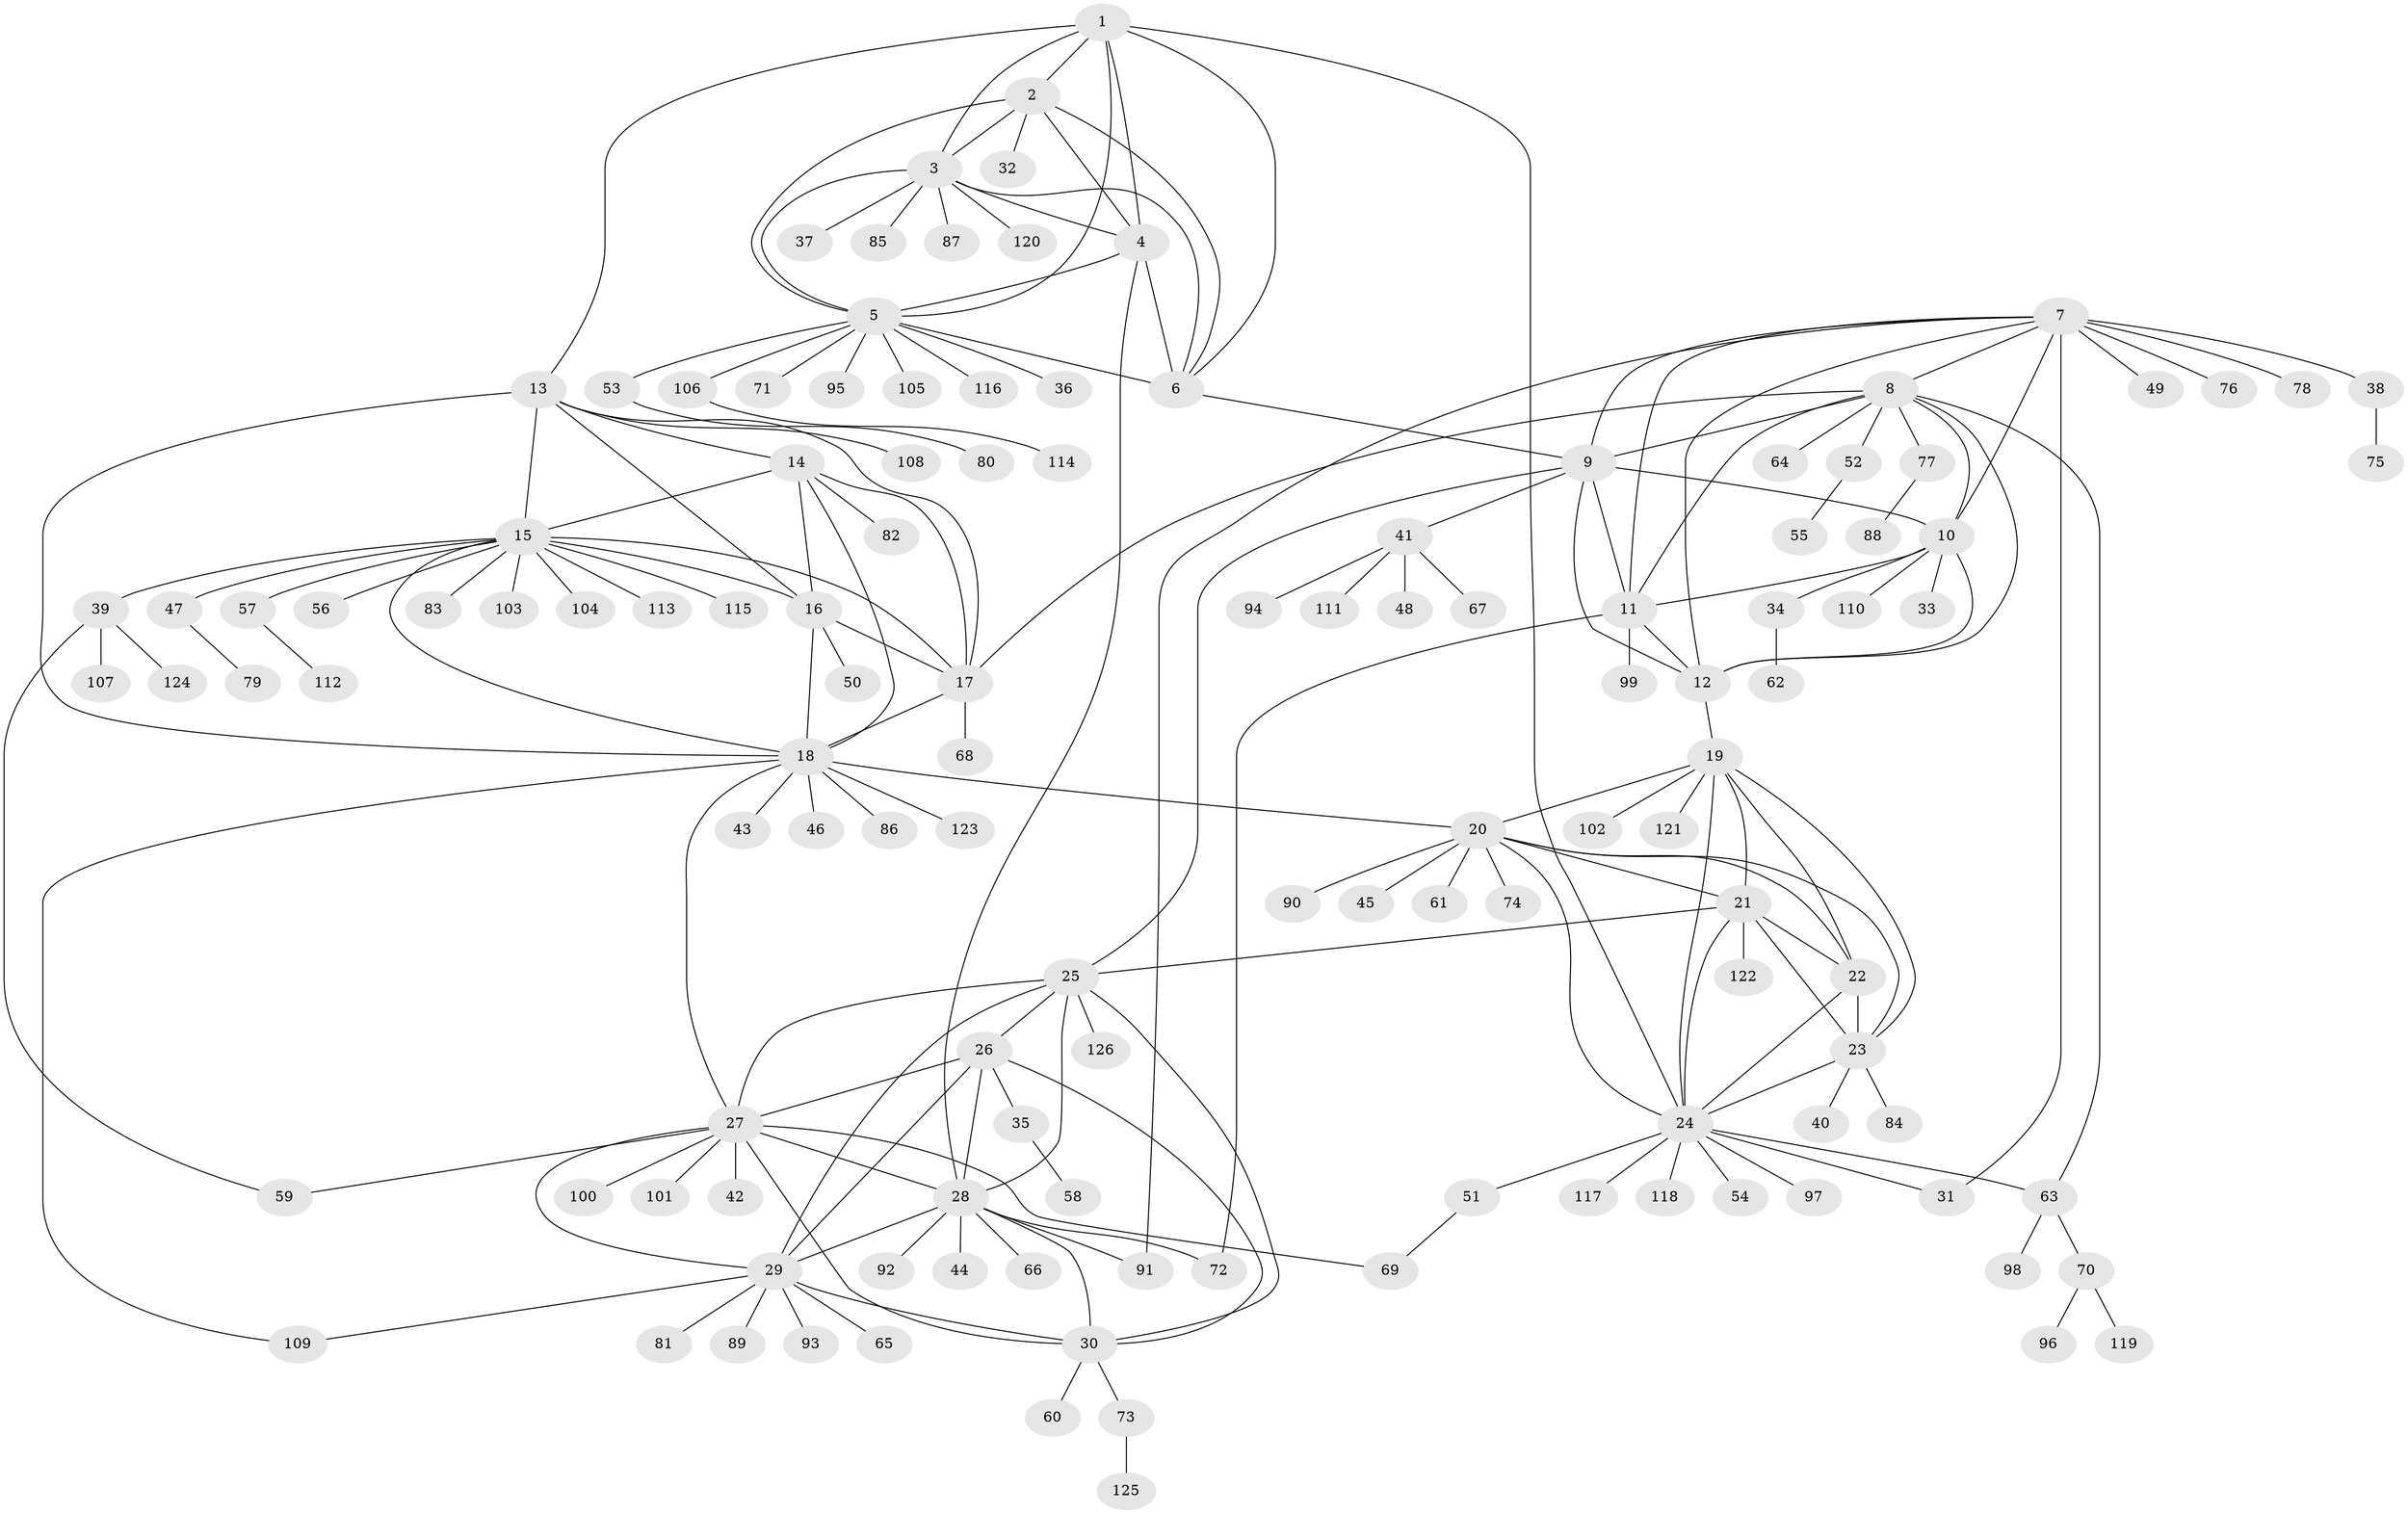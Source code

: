 // Generated by graph-tools (version 1.1) at 2025/15/03/09/25 04:15:51]
// undirected, 126 vertices, 188 edges
graph export_dot {
graph [start="1"]
  node [color=gray90,style=filled];
  1;
  2;
  3;
  4;
  5;
  6;
  7;
  8;
  9;
  10;
  11;
  12;
  13;
  14;
  15;
  16;
  17;
  18;
  19;
  20;
  21;
  22;
  23;
  24;
  25;
  26;
  27;
  28;
  29;
  30;
  31;
  32;
  33;
  34;
  35;
  36;
  37;
  38;
  39;
  40;
  41;
  42;
  43;
  44;
  45;
  46;
  47;
  48;
  49;
  50;
  51;
  52;
  53;
  54;
  55;
  56;
  57;
  58;
  59;
  60;
  61;
  62;
  63;
  64;
  65;
  66;
  67;
  68;
  69;
  70;
  71;
  72;
  73;
  74;
  75;
  76;
  77;
  78;
  79;
  80;
  81;
  82;
  83;
  84;
  85;
  86;
  87;
  88;
  89;
  90;
  91;
  92;
  93;
  94;
  95;
  96;
  97;
  98;
  99;
  100;
  101;
  102;
  103;
  104;
  105;
  106;
  107;
  108;
  109;
  110;
  111;
  112;
  113;
  114;
  115;
  116;
  117;
  118;
  119;
  120;
  121;
  122;
  123;
  124;
  125;
  126;
  1 -- 2;
  1 -- 3;
  1 -- 4;
  1 -- 5;
  1 -- 6;
  1 -- 13;
  1 -- 24;
  2 -- 3;
  2 -- 4;
  2 -- 5;
  2 -- 6;
  2 -- 32;
  3 -- 4;
  3 -- 5;
  3 -- 6;
  3 -- 37;
  3 -- 85;
  3 -- 87;
  3 -- 120;
  4 -- 5;
  4 -- 6;
  4 -- 28;
  5 -- 6;
  5 -- 36;
  5 -- 53;
  5 -- 71;
  5 -- 95;
  5 -- 105;
  5 -- 106;
  5 -- 116;
  6 -- 9;
  7 -- 8;
  7 -- 9;
  7 -- 10;
  7 -- 11;
  7 -- 12;
  7 -- 31;
  7 -- 38;
  7 -- 49;
  7 -- 76;
  7 -- 78;
  7 -- 91;
  8 -- 9;
  8 -- 10;
  8 -- 11;
  8 -- 12;
  8 -- 17;
  8 -- 52;
  8 -- 63;
  8 -- 64;
  8 -- 77;
  9 -- 10;
  9 -- 11;
  9 -- 12;
  9 -- 25;
  9 -- 41;
  10 -- 11;
  10 -- 12;
  10 -- 33;
  10 -- 34;
  10 -- 110;
  11 -- 12;
  11 -- 72;
  11 -- 99;
  12 -- 19;
  13 -- 14;
  13 -- 15;
  13 -- 16;
  13 -- 17;
  13 -- 18;
  13 -- 108;
  14 -- 15;
  14 -- 16;
  14 -- 17;
  14 -- 18;
  14 -- 82;
  15 -- 16;
  15 -- 17;
  15 -- 18;
  15 -- 39;
  15 -- 47;
  15 -- 56;
  15 -- 57;
  15 -- 83;
  15 -- 103;
  15 -- 104;
  15 -- 113;
  15 -- 115;
  16 -- 17;
  16 -- 18;
  16 -- 50;
  17 -- 18;
  17 -- 68;
  18 -- 20;
  18 -- 27;
  18 -- 43;
  18 -- 46;
  18 -- 86;
  18 -- 109;
  18 -- 123;
  19 -- 20;
  19 -- 21;
  19 -- 22;
  19 -- 23;
  19 -- 24;
  19 -- 102;
  19 -- 121;
  20 -- 21;
  20 -- 22;
  20 -- 23;
  20 -- 24;
  20 -- 45;
  20 -- 61;
  20 -- 74;
  20 -- 90;
  21 -- 22;
  21 -- 23;
  21 -- 24;
  21 -- 25;
  21 -- 122;
  22 -- 23;
  22 -- 24;
  23 -- 24;
  23 -- 40;
  23 -- 84;
  24 -- 31;
  24 -- 51;
  24 -- 54;
  24 -- 63;
  24 -- 97;
  24 -- 117;
  24 -- 118;
  25 -- 26;
  25 -- 27;
  25 -- 28;
  25 -- 29;
  25 -- 30;
  25 -- 126;
  26 -- 27;
  26 -- 28;
  26 -- 29;
  26 -- 30;
  26 -- 35;
  27 -- 28;
  27 -- 29;
  27 -- 30;
  27 -- 42;
  27 -- 59;
  27 -- 69;
  27 -- 100;
  27 -- 101;
  28 -- 29;
  28 -- 30;
  28 -- 44;
  28 -- 66;
  28 -- 72;
  28 -- 91;
  28 -- 92;
  29 -- 30;
  29 -- 65;
  29 -- 81;
  29 -- 89;
  29 -- 93;
  29 -- 109;
  30 -- 60;
  30 -- 73;
  34 -- 62;
  35 -- 58;
  38 -- 75;
  39 -- 59;
  39 -- 107;
  39 -- 124;
  41 -- 48;
  41 -- 67;
  41 -- 94;
  41 -- 111;
  47 -- 79;
  51 -- 69;
  52 -- 55;
  53 -- 80;
  57 -- 112;
  63 -- 70;
  63 -- 98;
  70 -- 96;
  70 -- 119;
  73 -- 125;
  77 -- 88;
  106 -- 114;
}
